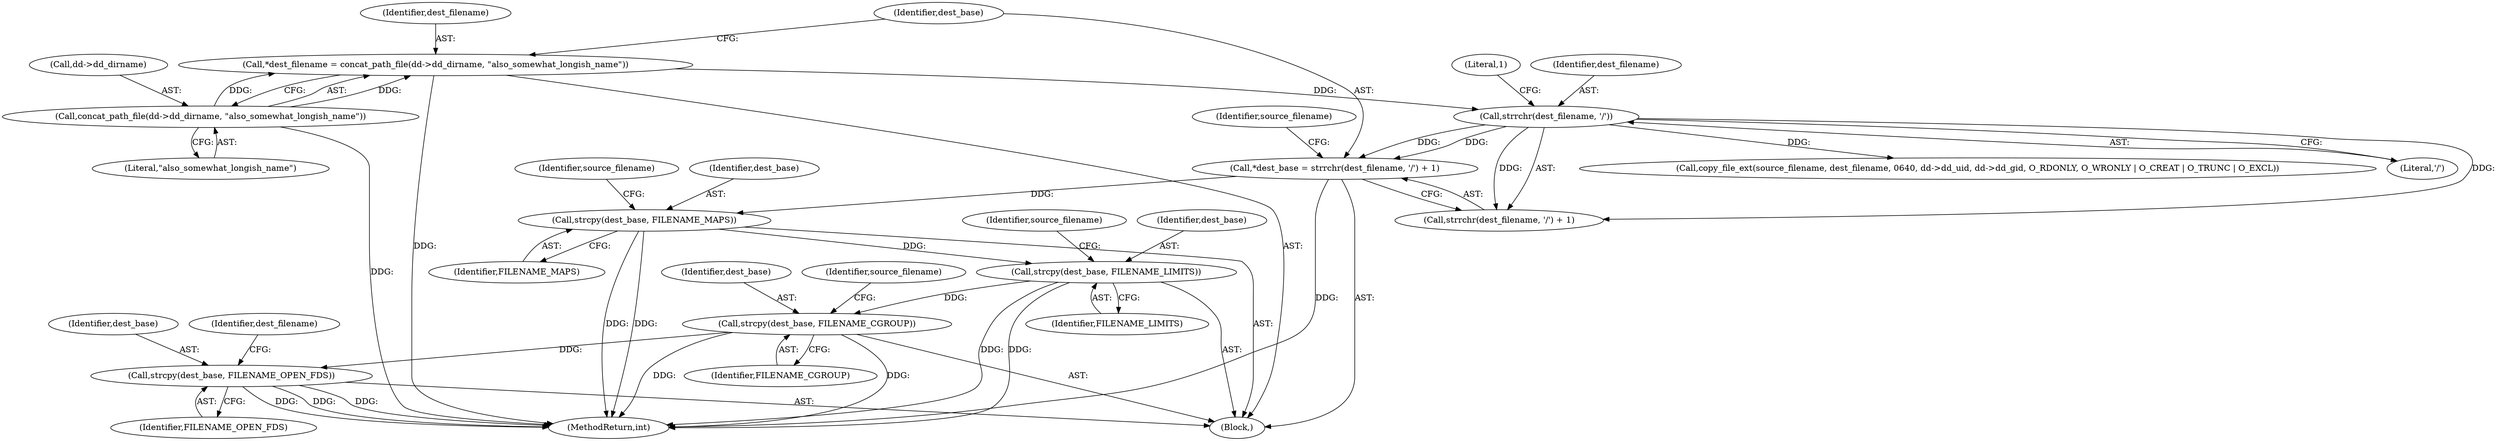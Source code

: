 digraph "0_abrt_80408e9e24a1c10f85fd969e1853e0f192157f92_0@API" {
"1000751" [label="(Call,strcpy(dest_base, FILENAME_OPEN_FDS))"];
"1000730" [label="(Call,strcpy(dest_base, FILENAME_CGROUP))"];
"1000704" [label="(Call,strcpy(dest_base, FILENAME_LIMITS))"];
"1000678" [label="(Call,strcpy(dest_base, FILENAME_MAPS))"];
"1000666" [label="(Call,*dest_base = strrchr(dest_filename, '/') + 1)"];
"1000669" [label="(Call,strrchr(dest_filename, '/'))"];
"1000658" [label="(Call,*dest_filename = concat_path_file(dd->dd_dirname, \"also_somewhat_longish_name\"))"];
"1000660" [label="(Call,concat_path_file(dd->dd_dirname, \"also_somewhat_longish_name\"))"];
"1000670" [label="(Identifier,dest_filename)"];
"1000682" [label="(Identifier,source_filename)"];
"1000678" [label="(Call,strcpy(dest_base, FILENAME_MAPS))"];
"1000730" [label="(Call,strcpy(dest_base, FILENAME_CGROUP))"];
"1000667" [label="(Identifier,dest_base)"];
"1000679" [label="(Identifier,dest_base)"];
"1000753" [label="(Identifier,FILENAME_OPEN_FDS)"];
"1000664" [label="(Literal,\"also_somewhat_longish_name\")"];
"1000671" [label="(Literal,'/')"];
"1000661" [label="(Call,dd->dd_dirname)"];
"1000706" [label="(Identifier,FILENAME_LIMITS)"];
"1000708" [label="(Identifier,source_filename)"];
"1000659" [label="(Identifier,dest_filename)"];
"1000668" [label="(Call,strrchr(dest_filename, '/') + 1)"];
"1000734" [label="(Identifier,source_filename)"];
"1001180" [label="(MethodReturn,int)"];
"1000672" [label="(Literal,1)"];
"1000660" [label="(Call,concat_path_file(dd->dd_dirname, \"also_somewhat_longish_name\"))"];
"1000752" [label="(Identifier,dest_base)"];
"1000669" [label="(Call,strrchr(dest_filename, '/'))"];
"1000658" [label="(Call,*dest_filename = concat_path_file(dd->dd_dirname, \"also_somewhat_longish_name\"))"];
"1000731" [label="(Identifier,dest_base)"];
"1000624" [label="(Block,)"];
"1000755" [label="(Identifier,dest_filename)"];
"1000666" [label="(Call,*dest_base = strrchr(dest_filename, '/') + 1)"];
"1000705" [label="(Identifier,dest_base)"];
"1000675" [label="(Identifier,source_filename)"];
"1000751" [label="(Call,strcpy(dest_base, FILENAME_OPEN_FDS))"];
"1000704" [label="(Call,strcpy(dest_base, FILENAME_LIMITS))"];
"1000680" [label="(Identifier,FILENAME_MAPS)"];
"1000732" [label="(Identifier,FILENAME_CGROUP)"];
"1000681" [label="(Call,copy_file_ext(source_filename, dest_filename, 0640, dd->dd_uid, dd->dd_gid, O_RDONLY, O_WRONLY | O_CREAT | O_TRUNC | O_EXCL))"];
"1000751" -> "1000624"  [label="AST: "];
"1000751" -> "1000753"  [label="CFG: "];
"1000752" -> "1000751"  [label="AST: "];
"1000753" -> "1000751"  [label="AST: "];
"1000755" -> "1000751"  [label="CFG: "];
"1000751" -> "1001180"  [label="DDG: "];
"1000751" -> "1001180"  [label="DDG: "];
"1000751" -> "1001180"  [label="DDG: "];
"1000730" -> "1000751"  [label="DDG: "];
"1000730" -> "1000624"  [label="AST: "];
"1000730" -> "1000732"  [label="CFG: "];
"1000731" -> "1000730"  [label="AST: "];
"1000732" -> "1000730"  [label="AST: "];
"1000734" -> "1000730"  [label="CFG: "];
"1000730" -> "1001180"  [label="DDG: "];
"1000730" -> "1001180"  [label="DDG: "];
"1000704" -> "1000730"  [label="DDG: "];
"1000704" -> "1000624"  [label="AST: "];
"1000704" -> "1000706"  [label="CFG: "];
"1000705" -> "1000704"  [label="AST: "];
"1000706" -> "1000704"  [label="AST: "];
"1000708" -> "1000704"  [label="CFG: "];
"1000704" -> "1001180"  [label="DDG: "];
"1000704" -> "1001180"  [label="DDG: "];
"1000678" -> "1000704"  [label="DDG: "];
"1000678" -> "1000624"  [label="AST: "];
"1000678" -> "1000680"  [label="CFG: "];
"1000679" -> "1000678"  [label="AST: "];
"1000680" -> "1000678"  [label="AST: "];
"1000682" -> "1000678"  [label="CFG: "];
"1000678" -> "1001180"  [label="DDG: "];
"1000678" -> "1001180"  [label="DDG: "];
"1000666" -> "1000678"  [label="DDG: "];
"1000666" -> "1000624"  [label="AST: "];
"1000666" -> "1000668"  [label="CFG: "];
"1000667" -> "1000666"  [label="AST: "];
"1000668" -> "1000666"  [label="AST: "];
"1000675" -> "1000666"  [label="CFG: "];
"1000666" -> "1001180"  [label="DDG: "];
"1000669" -> "1000666"  [label="DDG: "];
"1000669" -> "1000666"  [label="DDG: "];
"1000669" -> "1000668"  [label="AST: "];
"1000669" -> "1000671"  [label="CFG: "];
"1000670" -> "1000669"  [label="AST: "];
"1000671" -> "1000669"  [label="AST: "];
"1000672" -> "1000669"  [label="CFG: "];
"1000669" -> "1000668"  [label="DDG: "];
"1000669" -> "1000668"  [label="DDG: "];
"1000658" -> "1000669"  [label="DDG: "];
"1000669" -> "1000681"  [label="DDG: "];
"1000658" -> "1000624"  [label="AST: "];
"1000658" -> "1000660"  [label="CFG: "];
"1000659" -> "1000658"  [label="AST: "];
"1000660" -> "1000658"  [label="AST: "];
"1000667" -> "1000658"  [label="CFG: "];
"1000658" -> "1001180"  [label="DDG: "];
"1000660" -> "1000658"  [label="DDG: "];
"1000660" -> "1000658"  [label="DDG: "];
"1000660" -> "1000664"  [label="CFG: "];
"1000661" -> "1000660"  [label="AST: "];
"1000664" -> "1000660"  [label="AST: "];
"1000660" -> "1001180"  [label="DDG: "];
}
